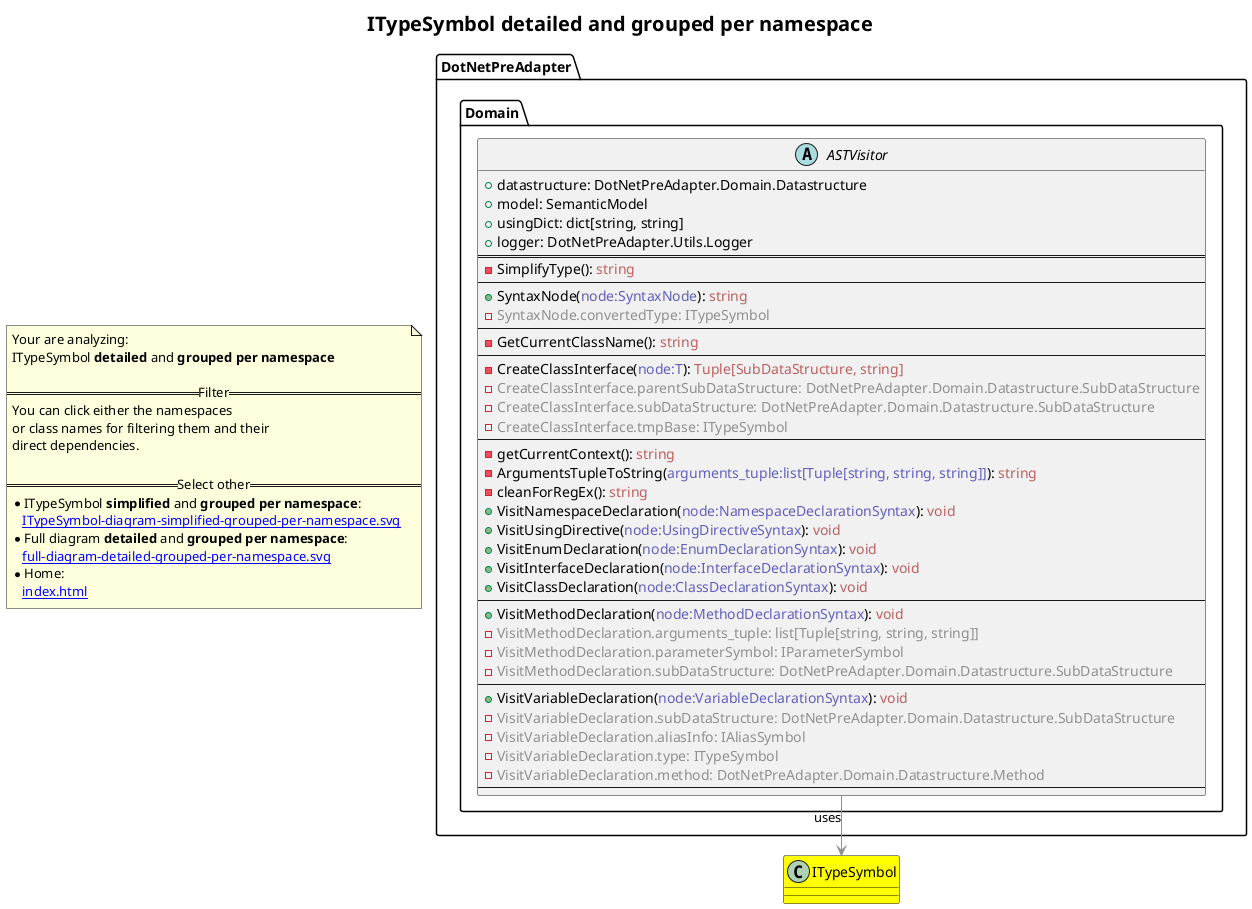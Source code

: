 @startuml
skinparam linetype ortho
title <size:20>ITypeSymbol **detailed** and **grouped per namespace**</size>
note "Your are analyzing:\nITypeSymbol **detailed** and **grouped per namespace**\n\n==Filter==\nYou can click either the namespaces \nor class names for filtering them and their\ndirect dependencies.\n\n==Select other==\n* ITypeSymbol **simplified** and **grouped per namespace**:\n   [[ITypeSymbol-diagram-simplified-grouped-per-namespace.svg]]\n* Full diagram **detailed** and **grouped per namespace**:\n   [[full-diagram-detailed-grouped-per-namespace.svg]]\n* Home:\n   [[index.html]]" as FloatingNote
class ITypeSymbol [[ITypeSymbol-diagram-detailed-grouped-per-namespace.svg]] #yellow {
}
' Closing all previous_sub_namespace_list namespace None because file analysis is finished.
namespace DotNetPreAdapter [[DotNetPreAdapter-diagram-detailed-grouped-per-namespace.svg]] {
namespace DotNetPreAdapter.Domain [[DotNetPreAdapter.Domain-diagram-detailed-grouped-per-namespace.svg]] {
  abstract class DotNetPreAdapter.Domain.ASTVisitor [[DotNetPreAdapter.Domain.ASTVisitor-diagram-detailed-grouped-per-namespace.svg]]  {
    + datastructure: DotNetPreAdapter.Domain.Datastructure
    + model: SemanticModel
    + usingDict: dict[string, string]
    + logger: DotNetPreAdapter.Utils.Logger
==
    - SimplifyType(<font color="6060BB"></font>): <font color="BB6060">string</font>
--
    + SyntaxNode(<font color="6060BB">node:SyntaxNode</font>): <font color="BB6060">string</font>
    - <font color="909090">SyntaxNode.convertedType: ITypeSymbol</font>
--
    - GetCurrentClassName(<font color="6060BB"></font>): <font color="BB6060">string</font>
--
    - CreateClassInterface(<font color="6060BB">node:T</font>): <font color="BB6060">Tuple[SubDataStructure, string]</font>
    - <font color="909090">CreateClassInterface.parentSubDataStructure: DotNetPreAdapter.Domain.Datastructure.SubDataStructure</font>
    - <font color="909090">CreateClassInterface.subDataStructure: DotNetPreAdapter.Domain.Datastructure.SubDataStructure</font>
    - <font color="909090">CreateClassInterface.tmpBase: ITypeSymbol</font>
--
    - getCurrentContext(<font color="6060BB"></font>): <font color="BB6060">string</font>
    - ArgumentsTupleToString(<font color="6060BB">arguments_tuple:list[Tuple[string, string, string]]</font>): <font color="BB6060">string</font>
    - cleanForRegEx(<font color="6060BB"></font>): <font color="BB6060">string</font>
    + VisitNamespaceDeclaration(<font color="6060BB">node:NamespaceDeclarationSyntax</font>): <font color="BB6060">void</font>
    + VisitUsingDirective(<font color="6060BB">node:UsingDirectiveSyntax</font>): <font color="BB6060">void</font>
    + VisitEnumDeclaration(<font color="6060BB">node:EnumDeclarationSyntax</font>): <font color="BB6060">void</font>
    + VisitInterfaceDeclaration(<font color="6060BB">node:InterfaceDeclarationSyntax</font>): <font color="BB6060">void</font>
    + VisitClassDeclaration(<font color="6060BB">node:ClassDeclarationSyntax</font>): <font color="BB6060">void</font>
--
    + VisitMethodDeclaration(<font color="6060BB">node:MethodDeclarationSyntax</font>): <font color="BB6060">void</font>
    - <font color="909090">VisitMethodDeclaration.arguments_tuple: list[Tuple[string, string, string]]</font>
    - <font color="909090">VisitMethodDeclaration.parameterSymbol: IParameterSymbol</font>
    - <font color="909090">VisitMethodDeclaration.subDataStructure: DotNetPreAdapter.Domain.Datastructure.SubDataStructure</font>
--
    + VisitVariableDeclaration(<font color="6060BB">node:VariableDeclarationSyntax</font>): <font color="BB6060">void</font>
    - <font color="909090">VisitVariableDeclaration.subDataStructure: DotNetPreAdapter.Domain.Datastructure.SubDataStructure</font>
    - <font color="909090">VisitVariableDeclaration.aliasInfo: IAliasSymbol</font>
    - <font color="909090">VisitVariableDeclaration.type: ITypeSymbol</font>
    - <font color="909090">VisitVariableDeclaration.method: DotNetPreAdapter.Domain.Datastructure.Method</font>
--
  }
'Compared namespace DotNetPreAdapter.Domain [[DotNetPreAdapter.Domain-diagram-detailed-grouped-per-namespace.svg]] { with last element of   }
' Closing all previous_sub_namespace_list namespace None because file analysis is finished.
' Closing namespace Domain
}
' Closing namespace DotNetPreAdapter
}
 ' *************************************** 
 ' *************************************** 
 ' *************************************** 
' Class relations extracted from namespace:
' 
' Class relations extracted from namespace:
' DotNetPreAdapter.Domain
DotNetPreAdapter.Domain.ASTVisitor -[#909090]-> ITypeSymbol  : uses 
@enduml
